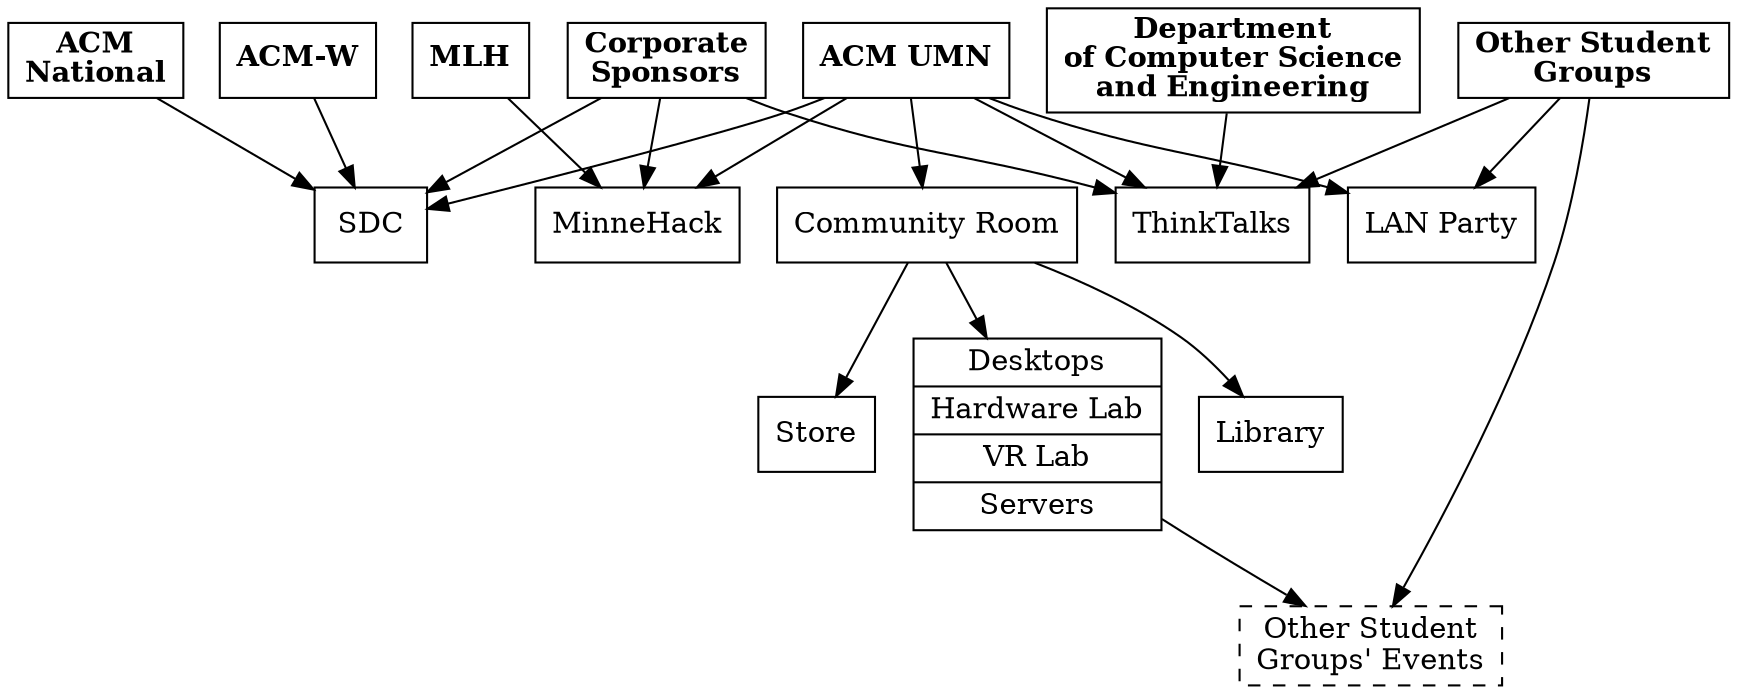 digraph events {
	compound = true;

	node[shape = "box"];
	acmumn [label = <<b>ACM UMN</b>>];

	acmw [label = <<b>ACM-W</b>>];
	corporate [label = <<b>Corporate<br/>Sponsors</b>>];
	dept [label = <<b>Department<br/>of Computer Science<br/>and Engineering</b>>];
	mlh [label = <<b>MLH</b>>];
	national [label = <<b>ACM<br/>National</b>>];
	otherGroups [label = <<b>Other Student<br/>Groups</b>>];
	otherEvents [label = "Other Student\nGroups' Events", style = "dashed"];
	acmw, corporate, national -> sdc;
	corporate -> minnehack;
	corporate, dept, otherGroups -> thinkTalks;
	mlh -> minnehack;
	otherGroups -> lanParty;
	otherGroups, resources -> otherEvents;

	lanParty [label = "LAN Party"];
	minnehack [label = "MinneHack"];
	sdc [label = "SDC"];
	thinkTalks [label = "ThinkTalks"];
	acmumn -> sdc, minnehack, thinkTalks, lanParty, room;

	room [label = "Community Room"];
	library [label = "Library"];
	resources [label = "{<f0> Desktops|<f1> Hardware Lab|<f2> VR Lab|<f3> Servers}", shape = "record"];
	store [label = "Store"];
	room -> library, resources, store;
}
